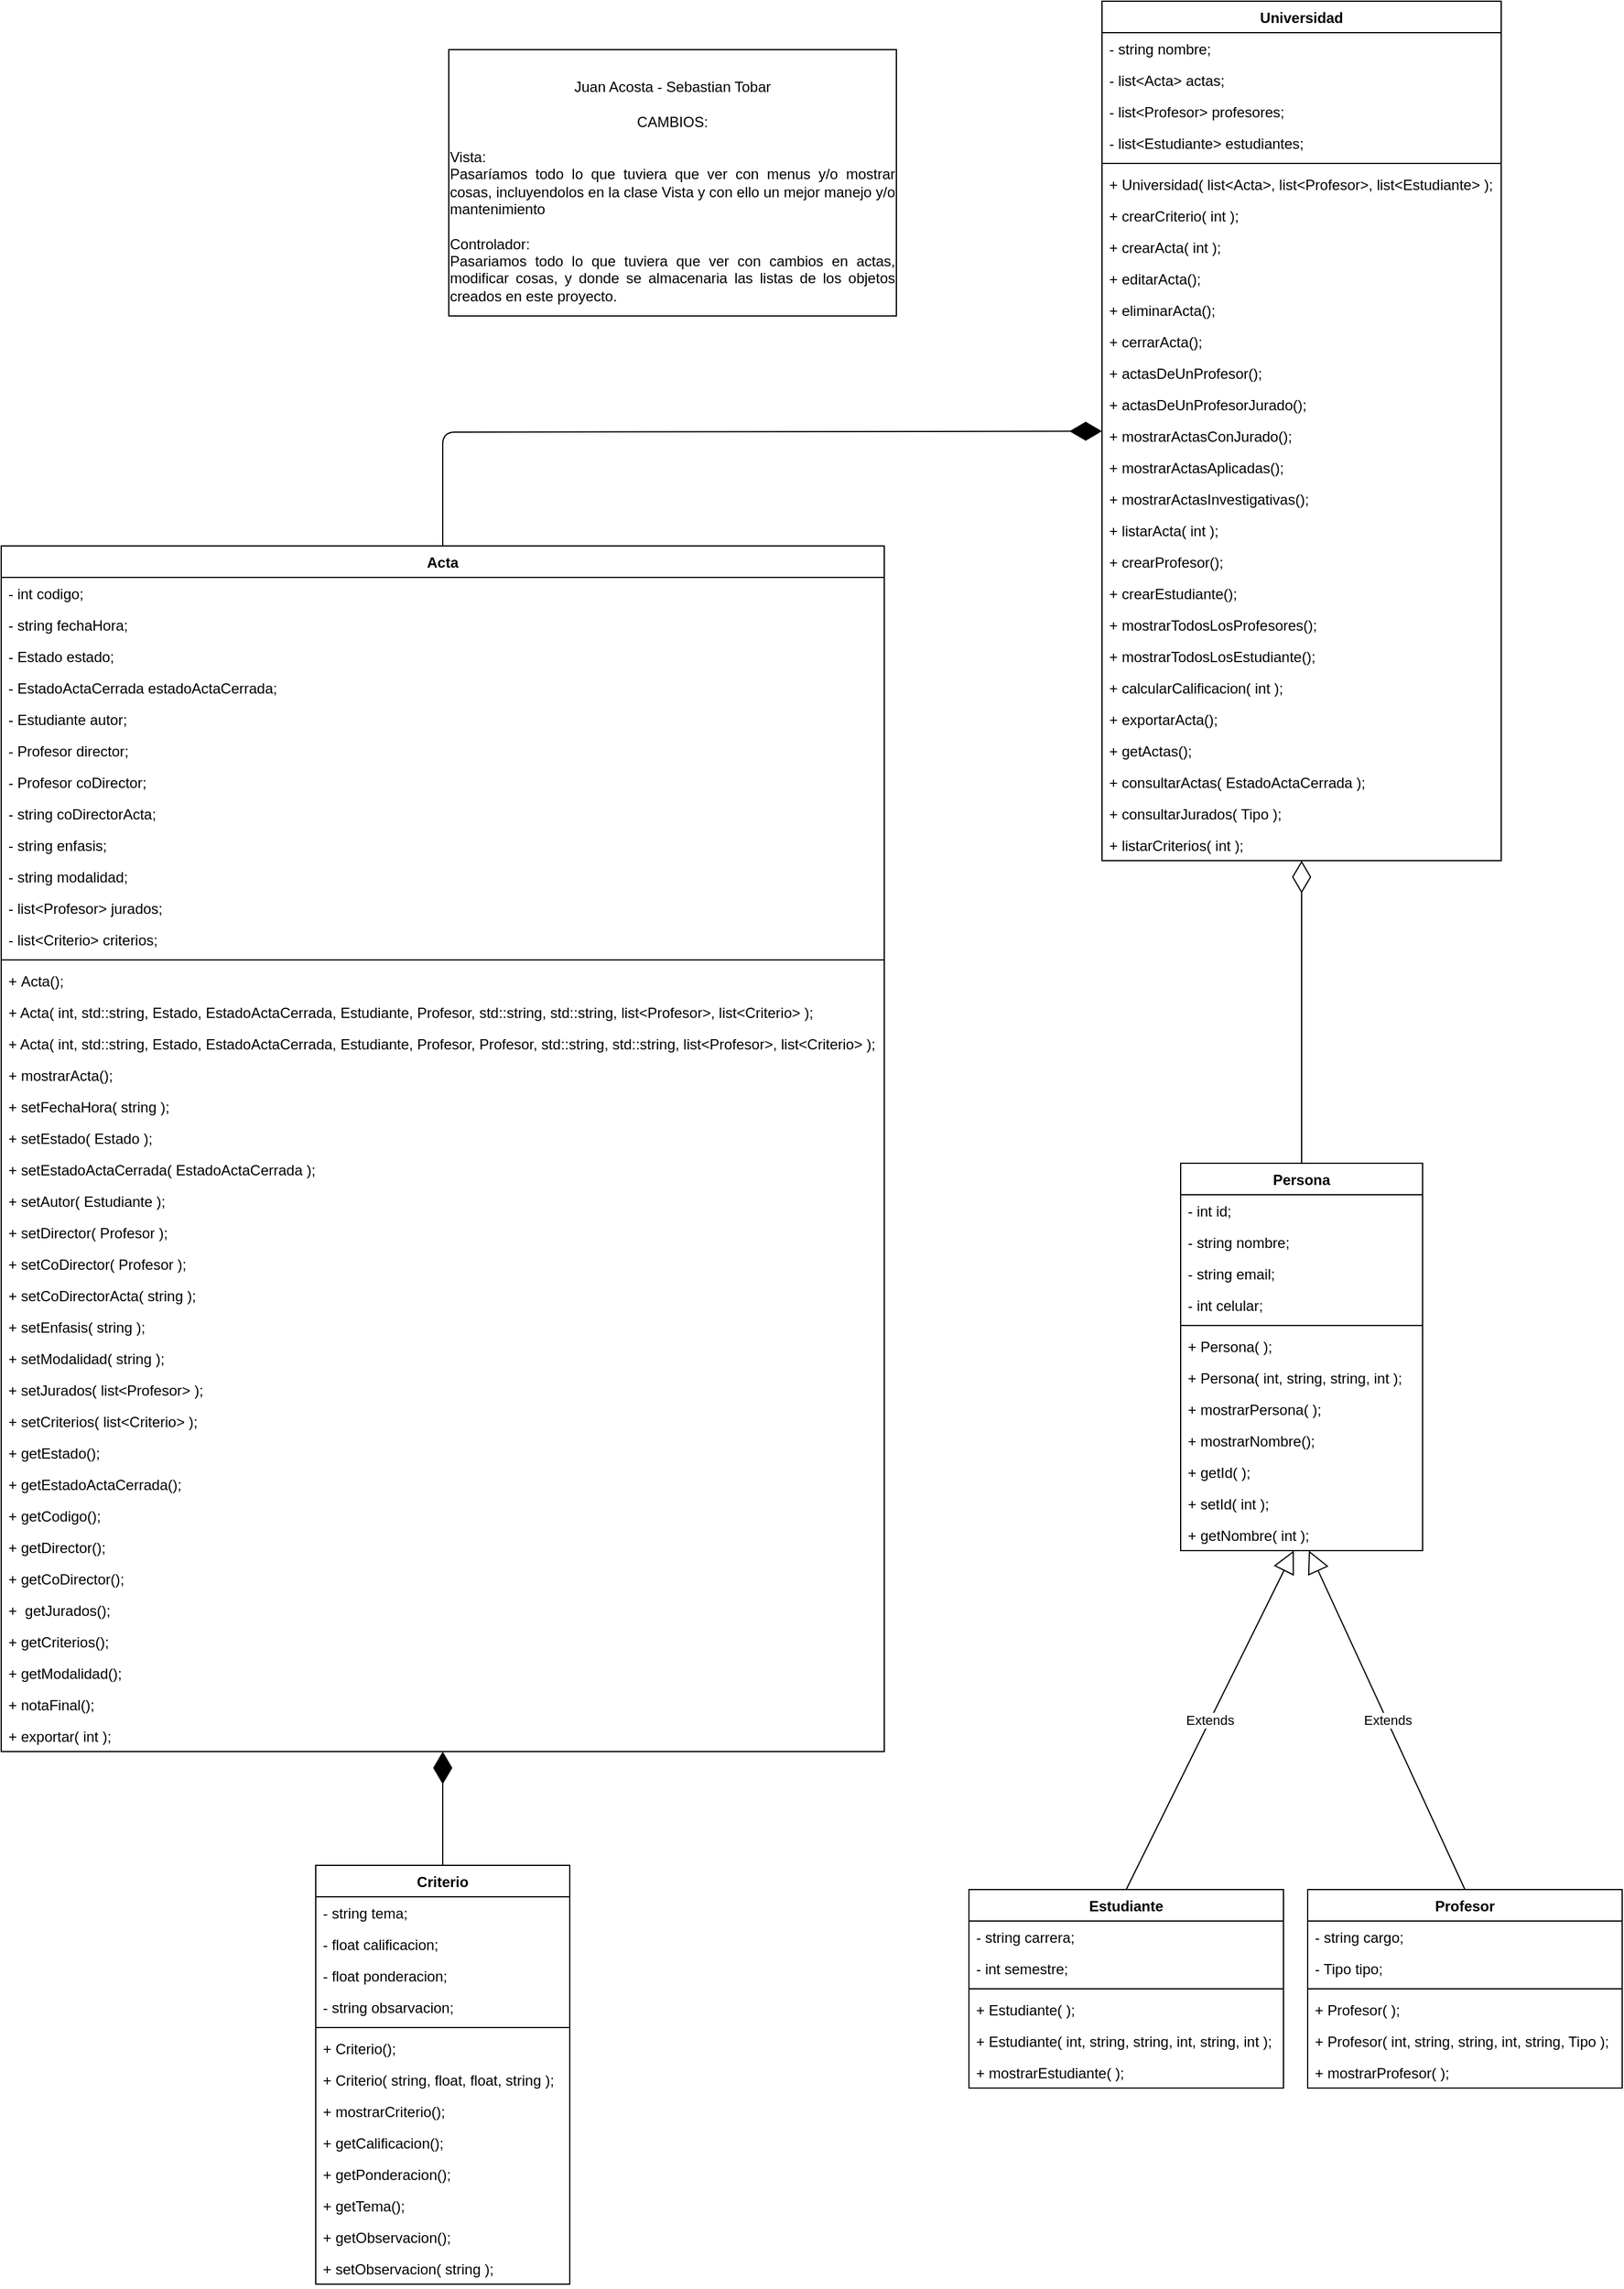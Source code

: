 <mxfile version="14.6.9" type="github">
  <diagram id="C5RBs43oDa-KdzZeNtuy" name="Page-1">
    <mxGraphModel dx="1422" dy="1994" grid="1" gridSize="10" guides="1" tooltips="1" connect="1" arrows="1" fold="1" page="1" pageScale="1" pageWidth="1600" pageHeight="1200" math="0" shadow="0">
      <root>
        <mxCell id="WIyWlLk6GJQsqaUBKTNV-0" />
        <mxCell id="WIyWlLk6GJQsqaUBKTNV-1" parent="WIyWlLk6GJQsqaUBKTNV-0" />
        <mxCell id="pgagmVlW3M_F7Qhiert7-0" value="Persona" style="swimlane;fontStyle=1;align=center;verticalAlign=top;childLayout=stackLayout;horizontal=1;startSize=26;horizontalStack=0;resizeParent=1;resizeParentMax=0;resizeLast=0;collapsible=1;marginBottom=0;" parent="WIyWlLk6GJQsqaUBKTNV-1" vertex="1">
          <mxGeometry x="985" y="360" width="200" height="320" as="geometry" />
        </mxCell>
        <mxCell id="m11hjmDHwtgnZtoOTYIn-8" value="- int id;" style="text;strokeColor=none;fillColor=none;align=left;verticalAlign=top;spacingLeft=4;spacingRight=4;overflow=hidden;rotatable=0;points=[[0,0.5],[1,0.5]];portConstraint=eastwest;" parent="pgagmVlW3M_F7Qhiert7-0" vertex="1">
          <mxGeometry y="26" width="200" height="26" as="geometry" />
        </mxCell>
        <mxCell id="pgagmVlW3M_F7Qhiert7-1" value="- string nombre;" style="text;strokeColor=none;fillColor=none;align=left;verticalAlign=top;spacingLeft=4;spacingRight=4;overflow=hidden;rotatable=0;points=[[0,0.5],[1,0.5]];portConstraint=eastwest;" parent="pgagmVlW3M_F7Qhiert7-0" vertex="1">
          <mxGeometry y="52" width="200" height="26" as="geometry" />
        </mxCell>
        <mxCell id="m11hjmDHwtgnZtoOTYIn-9" value="- string email;" style="text;strokeColor=none;fillColor=none;align=left;verticalAlign=top;spacingLeft=4;spacingRight=4;overflow=hidden;rotatable=0;points=[[0,0.5],[1,0.5]];portConstraint=eastwest;" parent="pgagmVlW3M_F7Qhiert7-0" vertex="1">
          <mxGeometry y="78" width="200" height="26" as="geometry" />
        </mxCell>
        <mxCell id="m11hjmDHwtgnZtoOTYIn-11" value="- int celular;" style="text;strokeColor=none;fillColor=none;align=left;verticalAlign=top;spacingLeft=4;spacingRight=4;overflow=hidden;rotatable=0;points=[[0,0.5],[1,0.5]];portConstraint=eastwest;" parent="pgagmVlW3M_F7Qhiert7-0" vertex="1">
          <mxGeometry y="104" width="200" height="26" as="geometry" />
        </mxCell>
        <mxCell id="pgagmVlW3M_F7Qhiert7-2" value="" style="line;strokeWidth=1;fillColor=none;align=left;verticalAlign=middle;spacingTop=-1;spacingLeft=3;spacingRight=3;rotatable=0;labelPosition=right;points=[];portConstraint=eastwest;" parent="pgagmVlW3M_F7Qhiert7-0" vertex="1">
          <mxGeometry y="130" width="200" height="8" as="geometry" />
        </mxCell>
        <mxCell id="m11hjmDHwtgnZtoOTYIn-15" value="+ Persona( );" style="text;strokeColor=none;fillColor=none;align=left;verticalAlign=top;spacingLeft=4;spacingRight=4;overflow=hidden;rotatable=0;points=[[0,0.5],[1,0.5]];portConstraint=eastwest;" parent="pgagmVlW3M_F7Qhiert7-0" vertex="1">
          <mxGeometry y="138" width="200" height="26" as="geometry" />
        </mxCell>
        <mxCell id="m11hjmDHwtgnZtoOTYIn-13" value="+ Persona( int, string, string, int );" style="text;strokeColor=none;fillColor=none;align=left;verticalAlign=top;spacingLeft=4;spacingRight=4;overflow=hidden;rotatable=0;points=[[0,0.5],[1,0.5]];portConstraint=eastwest;" parent="pgagmVlW3M_F7Qhiert7-0" vertex="1">
          <mxGeometry y="164" width="200" height="26" as="geometry" />
        </mxCell>
        <mxCell id="m11hjmDHwtgnZtoOTYIn-24" value="+ mostrarPersona( );" style="text;strokeColor=none;fillColor=none;align=left;verticalAlign=top;spacingLeft=4;spacingRight=4;overflow=hidden;rotatable=0;points=[[0,0.5],[1,0.5]];portConstraint=eastwest;" parent="pgagmVlW3M_F7Qhiert7-0" vertex="1">
          <mxGeometry y="190" width="200" height="26" as="geometry" />
        </mxCell>
        <mxCell id="K12E5T7IZDIUcBGTU3xS-50" value="+ mostrarNombre();" style="text;strokeColor=none;fillColor=none;align=left;verticalAlign=top;spacingLeft=4;spacingRight=4;overflow=hidden;rotatable=0;points=[[0,0.5],[1,0.5]];portConstraint=eastwest;" parent="pgagmVlW3M_F7Qhiert7-0" vertex="1">
          <mxGeometry y="216" width="200" height="26" as="geometry" />
        </mxCell>
        <mxCell id="m11hjmDHwtgnZtoOTYIn-25" value="+ getId( );" style="text;strokeColor=none;fillColor=none;align=left;verticalAlign=top;spacingLeft=4;spacingRight=4;overflow=hidden;rotatable=0;points=[[0,0.5],[1,0.5]];portConstraint=eastwest;" parent="pgagmVlW3M_F7Qhiert7-0" vertex="1">
          <mxGeometry y="242" width="200" height="26" as="geometry" />
        </mxCell>
        <mxCell id="K12E5T7IZDIUcBGTU3xS-51" value="+ setId( int );" style="text;strokeColor=none;fillColor=none;align=left;verticalAlign=top;spacingLeft=4;spacingRight=4;overflow=hidden;rotatable=0;points=[[0,0.5],[1,0.5]];portConstraint=eastwest;" parent="pgagmVlW3M_F7Qhiert7-0" vertex="1">
          <mxGeometry y="268" width="200" height="26" as="geometry" />
        </mxCell>
        <mxCell id="K12E5T7IZDIUcBGTU3xS-52" value="+ getNombre( int );" style="text;strokeColor=none;fillColor=none;align=left;verticalAlign=top;spacingLeft=4;spacingRight=4;overflow=hidden;rotatable=0;points=[[0,0.5],[1,0.5]];portConstraint=eastwest;" parent="pgagmVlW3M_F7Qhiert7-0" vertex="1">
          <mxGeometry y="294" width="200" height="26" as="geometry" />
        </mxCell>
        <mxCell id="pgagmVlW3M_F7Qhiert7-4" value="Estudiante" style="swimlane;fontStyle=1;align=center;verticalAlign=top;childLayout=stackLayout;horizontal=1;startSize=26;horizontalStack=0;resizeParent=1;resizeParentMax=0;resizeLast=0;collapsible=1;marginBottom=0;" parent="WIyWlLk6GJQsqaUBKTNV-1" vertex="1">
          <mxGeometry x="810" y="960" width="260" height="164" as="geometry" />
        </mxCell>
        <mxCell id="pgagmVlW3M_F7Qhiert7-5" value="- string carrera;" style="text;strokeColor=none;fillColor=none;align=left;verticalAlign=top;spacingLeft=4;spacingRight=4;overflow=hidden;rotatable=0;points=[[0,0.5],[1,0.5]];portConstraint=eastwest;" parent="pgagmVlW3M_F7Qhiert7-4" vertex="1">
          <mxGeometry y="26" width="260" height="26" as="geometry" />
        </mxCell>
        <mxCell id="m11hjmDHwtgnZtoOTYIn-28" value="- int semestre;" style="text;strokeColor=none;fillColor=none;align=left;verticalAlign=top;spacingLeft=4;spacingRight=4;overflow=hidden;rotatable=0;points=[[0,0.5],[1,0.5]];portConstraint=eastwest;" parent="pgagmVlW3M_F7Qhiert7-4" vertex="1">
          <mxGeometry y="52" width="260" height="26" as="geometry" />
        </mxCell>
        <mxCell id="pgagmVlW3M_F7Qhiert7-6" value="" style="line;strokeWidth=1;fillColor=none;align=left;verticalAlign=middle;spacingTop=-1;spacingLeft=3;spacingRight=3;rotatable=0;labelPosition=right;points=[];portConstraint=eastwest;" parent="pgagmVlW3M_F7Qhiert7-4" vertex="1">
          <mxGeometry y="78" width="260" height="8" as="geometry" />
        </mxCell>
        <mxCell id="m11hjmDHwtgnZtoOTYIn-30" value="+ Estudiante( );" style="text;strokeColor=none;fillColor=none;align=left;verticalAlign=top;spacingLeft=4;spacingRight=4;overflow=hidden;rotatable=0;points=[[0,0.5],[1,0.5]];portConstraint=eastwest;" parent="pgagmVlW3M_F7Qhiert7-4" vertex="1">
          <mxGeometry y="86" width="260" height="26" as="geometry" />
        </mxCell>
        <mxCell id="pgagmVlW3M_F7Qhiert7-7" value="+ Estudiante( int, string, string, int, string, int );" style="text;strokeColor=none;fillColor=none;align=left;verticalAlign=top;spacingLeft=4;spacingRight=4;overflow=hidden;rotatable=0;points=[[0,0.5],[1,0.5]];portConstraint=eastwest;" parent="pgagmVlW3M_F7Qhiert7-4" vertex="1">
          <mxGeometry y="112" width="260" height="26" as="geometry" />
        </mxCell>
        <mxCell id="m11hjmDHwtgnZtoOTYIn-31" value="+ mostrarEstudiante( );" style="text;strokeColor=none;fillColor=none;align=left;verticalAlign=top;spacingLeft=4;spacingRight=4;overflow=hidden;rotatable=0;points=[[0,0.5],[1,0.5]];portConstraint=eastwest;" parent="pgagmVlW3M_F7Qhiert7-4" vertex="1">
          <mxGeometry y="138" width="260" height="26" as="geometry" />
        </mxCell>
        <mxCell id="pgagmVlW3M_F7Qhiert7-8" value="Profesor" style="swimlane;fontStyle=1;align=center;verticalAlign=top;childLayout=stackLayout;horizontal=1;startSize=26;horizontalStack=0;resizeParent=1;resizeParentMax=0;resizeLast=0;collapsible=1;marginBottom=0;" parent="WIyWlLk6GJQsqaUBKTNV-1" vertex="1">
          <mxGeometry x="1090" y="960" width="260" height="164" as="geometry" />
        </mxCell>
        <mxCell id="pgagmVlW3M_F7Qhiert7-9" value="- string cargo;" style="text;strokeColor=none;fillColor=none;align=left;verticalAlign=top;spacingLeft=4;spacingRight=4;overflow=hidden;rotatable=0;points=[[0,0.5],[1,0.5]];portConstraint=eastwest;" parent="pgagmVlW3M_F7Qhiert7-8" vertex="1">
          <mxGeometry y="26" width="260" height="26" as="geometry" />
        </mxCell>
        <mxCell id="m11hjmDHwtgnZtoOTYIn-35" value="- Tipo tipo;" style="text;strokeColor=none;fillColor=none;align=left;verticalAlign=top;spacingLeft=4;spacingRight=4;overflow=hidden;rotatable=0;points=[[0,0.5],[1,0.5]];portConstraint=eastwest;" parent="pgagmVlW3M_F7Qhiert7-8" vertex="1">
          <mxGeometry y="52" width="260" height="26" as="geometry" />
        </mxCell>
        <mxCell id="pgagmVlW3M_F7Qhiert7-10" value="" style="line;strokeWidth=1;fillColor=none;align=left;verticalAlign=middle;spacingTop=-1;spacingLeft=3;spacingRight=3;rotatable=0;labelPosition=right;points=[];portConstraint=eastwest;" parent="pgagmVlW3M_F7Qhiert7-8" vertex="1">
          <mxGeometry y="78" width="260" height="8" as="geometry" />
        </mxCell>
        <mxCell id="pgagmVlW3M_F7Qhiert7-11" value="+ Profesor( );" style="text;strokeColor=none;fillColor=none;align=left;verticalAlign=top;spacingLeft=4;spacingRight=4;overflow=hidden;rotatable=0;points=[[0,0.5],[1,0.5]];portConstraint=eastwest;" parent="pgagmVlW3M_F7Qhiert7-8" vertex="1">
          <mxGeometry y="86" width="260" height="26" as="geometry" />
        </mxCell>
        <mxCell id="m11hjmDHwtgnZtoOTYIn-33" value="+ Profesor( int, string, string, int, string, Tipo );" style="text;strokeColor=none;fillColor=none;align=left;verticalAlign=top;spacingLeft=4;spacingRight=4;overflow=hidden;rotatable=0;points=[[0,0.5],[1,0.5]];portConstraint=eastwest;" parent="pgagmVlW3M_F7Qhiert7-8" vertex="1">
          <mxGeometry y="112" width="260" height="26" as="geometry" />
        </mxCell>
        <mxCell id="m11hjmDHwtgnZtoOTYIn-34" value="+ mostrarProfesor( );" style="text;strokeColor=none;fillColor=none;align=left;verticalAlign=top;spacingLeft=4;spacingRight=4;overflow=hidden;rotatable=0;points=[[0,0.5],[1,0.5]];portConstraint=eastwest;" parent="pgagmVlW3M_F7Qhiert7-8" vertex="1">
          <mxGeometry y="138" width="260" height="26" as="geometry" />
        </mxCell>
        <mxCell id="pgagmVlW3M_F7Qhiert7-12" value="Extends" style="endArrow=block;endSize=16;endFill=0;html=1;exitX=0.5;exitY=0;exitDx=0;exitDy=0;" parent="WIyWlLk6GJQsqaUBKTNV-1" source="pgagmVlW3M_F7Qhiert7-4" target="K12E5T7IZDIUcBGTU3xS-52" edge="1">
          <mxGeometry width="160" relative="1" as="geometry">
            <mxPoint x="690" y="800" as="sourcePoint" />
            <mxPoint x="670.96" y="766.002" as="targetPoint" />
            <Array as="points" />
          </mxGeometry>
        </mxCell>
        <mxCell id="pgagmVlW3M_F7Qhiert7-13" value="Extends" style="endArrow=block;endSize=16;endFill=0;html=1;exitX=0.5;exitY=0;exitDx=0;exitDy=0;" parent="WIyWlLk6GJQsqaUBKTNV-1" source="pgagmVlW3M_F7Qhiert7-8" target="K12E5T7IZDIUcBGTU3xS-52" edge="1">
          <mxGeometry width="160" relative="1" as="geometry">
            <mxPoint x="690" y="800" as="sourcePoint" />
            <mxPoint x="853" y="760" as="targetPoint" />
            <Array as="points" />
          </mxGeometry>
        </mxCell>
        <mxCell id="m11hjmDHwtgnZtoOTYIn-0" value="Acta" style="swimlane;fontStyle=1;align=center;verticalAlign=top;childLayout=stackLayout;horizontal=1;startSize=26;horizontalStack=0;resizeParent=1;resizeParentMax=0;resizeLast=0;collapsible=1;marginBottom=0;" parent="WIyWlLk6GJQsqaUBKTNV-1" vertex="1">
          <mxGeometry x="10" y="-150" width="730" height="996" as="geometry" />
        </mxCell>
        <mxCell id="m11hjmDHwtgnZtoOTYIn-1" value="- int codigo;" style="text;strokeColor=none;fillColor=none;align=left;verticalAlign=top;spacingLeft=4;spacingRight=4;overflow=hidden;rotatable=0;points=[[0,0.5],[1,0.5]];portConstraint=eastwest;" parent="m11hjmDHwtgnZtoOTYIn-0" vertex="1">
          <mxGeometry y="26" width="730" height="26" as="geometry" />
        </mxCell>
        <mxCell id="m11hjmDHwtgnZtoOTYIn-37" value="- string fechaHora;" style="text;strokeColor=none;fillColor=none;align=left;verticalAlign=top;spacingLeft=4;spacingRight=4;overflow=hidden;rotatable=0;points=[[0,0.5],[1,0.5]];portConstraint=eastwest;" parent="m11hjmDHwtgnZtoOTYIn-0" vertex="1">
          <mxGeometry y="52" width="730" height="26" as="geometry" />
        </mxCell>
        <mxCell id="m11hjmDHwtgnZtoOTYIn-38" value="- Estado estado;&#xa;" style="text;strokeColor=none;fillColor=none;align=left;verticalAlign=top;spacingLeft=4;spacingRight=4;overflow=hidden;rotatable=0;points=[[0,0.5],[1,0.5]];portConstraint=eastwest;" parent="m11hjmDHwtgnZtoOTYIn-0" vertex="1">
          <mxGeometry y="78" width="730" height="26" as="geometry" />
        </mxCell>
        <mxCell id="K12E5T7IZDIUcBGTU3xS-19" value="- EstadoActaCerrada estadoActaCerrada;" style="text;strokeColor=none;fillColor=none;align=left;verticalAlign=top;spacingLeft=4;spacingRight=4;overflow=hidden;rotatable=0;points=[[0,0.5],[1,0.5]];portConstraint=eastwest;" parent="m11hjmDHwtgnZtoOTYIn-0" vertex="1">
          <mxGeometry y="104" width="730" height="26" as="geometry" />
        </mxCell>
        <mxCell id="m11hjmDHwtgnZtoOTYIn-39" value="- Estudiante autor;" style="text;strokeColor=none;fillColor=none;align=left;verticalAlign=top;spacingLeft=4;spacingRight=4;overflow=hidden;rotatable=0;points=[[0,0.5],[1,0.5]];portConstraint=eastwest;" parent="m11hjmDHwtgnZtoOTYIn-0" vertex="1">
          <mxGeometry y="130" width="730" height="26" as="geometry" />
        </mxCell>
        <mxCell id="m11hjmDHwtgnZtoOTYIn-40" value="- Profesor director;" style="text;strokeColor=none;fillColor=none;align=left;verticalAlign=top;spacingLeft=4;spacingRight=4;overflow=hidden;rotatable=0;points=[[0,0.5],[1,0.5]];portConstraint=eastwest;" parent="m11hjmDHwtgnZtoOTYIn-0" vertex="1">
          <mxGeometry y="156" width="730" height="26" as="geometry" />
        </mxCell>
        <mxCell id="K12E5T7IZDIUcBGTU3xS-20" value="- Profesor coDirector;" style="text;strokeColor=none;fillColor=none;align=left;verticalAlign=top;spacingLeft=4;spacingRight=4;overflow=hidden;rotatable=0;points=[[0,0.5],[1,0.5]];portConstraint=eastwest;" parent="m11hjmDHwtgnZtoOTYIn-0" vertex="1">
          <mxGeometry y="182" width="730" height="26" as="geometry" />
        </mxCell>
        <mxCell id="m11hjmDHwtgnZtoOTYIn-41" value="- string coDirectorActa;" style="text;strokeColor=none;fillColor=none;align=left;verticalAlign=top;spacingLeft=4;spacingRight=4;overflow=hidden;rotatable=0;points=[[0,0.5],[1,0.5]];portConstraint=eastwest;" parent="m11hjmDHwtgnZtoOTYIn-0" vertex="1">
          <mxGeometry y="208" width="730" height="26" as="geometry" />
        </mxCell>
        <mxCell id="K12E5T7IZDIUcBGTU3xS-21" value="- string enfasis;" style="text;strokeColor=none;fillColor=none;align=left;verticalAlign=top;spacingLeft=4;spacingRight=4;overflow=hidden;rotatable=0;points=[[0,0.5],[1,0.5]];portConstraint=eastwest;" parent="m11hjmDHwtgnZtoOTYIn-0" vertex="1">
          <mxGeometry y="234" width="730" height="26" as="geometry" />
        </mxCell>
        <mxCell id="m11hjmDHwtgnZtoOTYIn-42" value="- string modalidad;" style="text;strokeColor=none;fillColor=none;align=left;verticalAlign=top;spacingLeft=4;spacingRight=4;overflow=hidden;rotatable=0;points=[[0,0.5],[1,0.5]];portConstraint=eastwest;" parent="m11hjmDHwtgnZtoOTYIn-0" vertex="1">
          <mxGeometry y="260" width="730" height="26" as="geometry" />
        </mxCell>
        <mxCell id="m11hjmDHwtgnZtoOTYIn-43" value="- list&lt;Profesor&gt; jurados;" style="text;strokeColor=none;fillColor=none;align=left;verticalAlign=top;spacingLeft=4;spacingRight=4;overflow=hidden;rotatable=0;points=[[0,0.5],[1,0.5]];portConstraint=eastwest;" parent="m11hjmDHwtgnZtoOTYIn-0" vertex="1">
          <mxGeometry y="286" width="730" height="26" as="geometry" />
        </mxCell>
        <mxCell id="m11hjmDHwtgnZtoOTYIn-44" value="- list&lt;Criterio&gt; criterios;" style="text;strokeColor=none;fillColor=none;align=left;verticalAlign=top;spacingLeft=4;spacingRight=4;overflow=hidden;rotatable=0;points=[[0,0.5],[1,0.5]];portConstraint=eastwest;" parent="m11hjmDHwtgnZtoOTYIn-0" vertex="1">
          <mxGeometry y="312" width="730" height="26" as="geometry" />
        </mxCell>
        <mxCell id="m11hjmDHwtgnZtoOTYIn-2" value="" style="line;strokeWidth=1;fillColor=none;align=left;verticalAlign=middle;spacingTop=-1;spacingLeft=3;spacingRight=3;rotatable=0;labelPosition=right;points=[];portConstraint=eastwest;" parent="m11hjmDHwtgnZtoOTYIn-0" vertex="1">
          <mxGeometry y="338" width="730" height="8" as="geometry" />
        </mxCell>
        <mxCell id="K12E5T7IZDIUcBGTU3xS-22" value="+ Acta();" style="text;strokeColor=none;fillColor=none;align=left;verticalAlign=top;spacingLeft=4;spacingRight=4;overflow=hidden;rotatable=0;points=[[0,0.5],[1,0.5]];portConstraint=eastwest;" parent="m11hjmDHwtgnZtoOTYIn-0" vertex="1">
          <mxGeometry y="346" width="730" height="26" as="geometry" />
        </mxCell>
        <mxCell id="m11hjmDHwtgnZtoOTYIn-3" value="+ Acta( int, std::string, Estado, EstadoActaCerrada, Estudiante, Profesor, std::string, std::string, list&lt;Profesor&gt;, list&lt;Criterio&gt; );" style="text;strokeColor=none;fillColor=none;align=left;verticalAlign=top;spacingLeft=4;spacingRight=4;overflow=hidden;rotatable=0;points=[[0,0.5],[1,0.5]];portConstraint=eastwest;" parent="m11hjmDHwtgnZtoOTYIn-0" vertex="1">
          <mxGeometry y="372" width="730" height="26" as="geometry" />
        </mxCell>
        <mxCell id="m11hjmDHwtgnZtoOTYIn-45" value="+ Acta( int, std::string, Estado, EstadoActaCerrada, Estudiante, Profesor, Profesor, std::string, std::string, list&lt;Profesor&gt;, list&lt;Criterio&gt; );" style="text;strokeColor=none;fillColor=none;align=left;verticalAlign=top;spacingLeft=4;spacingRight=4;overflow=hidden;rotatable=0;points=[[0,0.5],[1,0.5]];portConstraint=eastwest;" parent="m11hjmDHwtgnZtoOTYIn-0" vertex="1">
          <mxGeometry y="398" width="730" height="26" as="geometry" />
        </mxCell>
        <mxCell id="K12E5T7IZDIUcBGTU3xS-23" value="+ mostrarActa();" style="text;strokeColor=none;fillColor=none;align=left;verticalAlign=top;spacingLeft=4;spacingRight=4;overflow=hidden;rotatable=0;points=[[0,0.5],[1,0.5]];portConstraint=eastwest;" parent="m11hjmDHwtgnZtoOTYIn-0" vertex="1">
          <mxGeometry y="424" width="730" height="26" as="geometry" />
        </mxCell>
        <mxCell id="K12E5T7IZDIUcBGTU3xS-24" value="+ setFechaHora( string );" style="text;strokeColor=none;fillColor=none;align=left;verticalAlign=top;spacingLeft=4;spacingRight=4;overflow=hidden;rotatable=0;points=[[0,0.5],[1,0.5]];portConstraint=eastwest;" parent="m11hjmDHwtgnZtoOTYIn-0" vertex="1">
          <mxGeometry y="450" width="730" height="26" as="geometry" />
        </mxCell>
        <mxCell id="K12E5T7IZDIUcBGTU3xS-25" value="+ setEstado( Estado );" style="text;strokeColor=none;fillColor=none;align=left;verticalAlign=top;spacingLeft=4;spacingRight=4;overflow=hidden;rotatable=0;points=[[0,0.5],[1,0.5]];portConstraint=eastwest;" parent="m11hjmDHwtgnZtoOTYIn-0" vertex="1">
          <mxGeometry y="476" width="730" height="26" as="geometry" />
        </mxCell>
        <mxCell id="K12E5T7IZDIUcBGTU3xS-26" value="+ setEstadoActaCerrada( EstadoActaCerrada );" style="text;strokeColor=none;fillColor=none;align=left;verticalAlign=top;spacingLeft=4;spacingRight=4;overflow=hidden;rotatable=0;points=[[0,0.5],[1,0.5]];portConstraint=eastwest;" parent="m11hjmDHwtgnZtoOTYIn-0" vertex="1">
          <mxGeometry y="502" width="730" height="26" as="geometry" />
        </mxCell>
        <mxCell id="K12E5T7IZDIUcBGTU3xS-27" value="+ setAutor( Estudiante );" style="text;strokeColor=none;fillColor=none;align=left;verticalAlign=top;spacingLeft=4;spacingRight=4;overflow=hidden;rotatable=0;points=[[0,0.5],[1,0.5]];portConstraint=eastwest;" parent="m11hjmDHwtgnZtoOTYIn-0" vertex="1">
          <mxGeometry y="528" width="730" height="26" as="geometry" />
        </mxCell>
        <mxCell id="K12E5T7IZDIUcBGTU3xS-28" value="+ setDirector( Profesor );" style="text;strokeColor=none;fillColor=none;align=left;verticalAlign=top;spacingLeft=4;spacingRight=4;overflow=hidden;rotatable=0;points=[[0,0.5],[1,0.5]];portConstraint=eastwest;" parent="m11hjmDHwtgnZtoOTYIn-0" vertex="1">
          <mxGeometry y="554" width="730" height="26" as="geometry" />
        </mxCell>
        <mxCell id="K12E5T7IZDIUcBGTU3xS-29" value="+ setCoDirector( Profesor );" style="text;strokeColor=none;fillColor=none;align=left;verticalAlign=top;spacingLeft=4;spacingRight=4;overflow=hidden;rotatable=0;points=[[0,0.5],[1,0.5]];portConstraint=eastwest;" parent="m11hjmDHwtgnZtoOTYIn-0" vertex="1">
          <mxGeometry y="580" width="730" height="26" as="geometry" />
        </mxCell>
        <mxCell id="K12E5T7IZDIUcBGTU3xS-30" value="+ setCoDirectorActa( string );" style="text;strokeColor=none;fillColor=none;align=left;verticalAlign=top;spacingLeft=4;spacingRight=4;overflow=hidden;rotatable=0;points=[[0,0.5],[1,0.5]];portConstraint=eastwest;" parent="m11hjmDHwtgnZtoOTYIn-0" vertex="1">
          <mxGeometry y="606" width="730" height="26" as="geometry" />
        </mxCell>
        <mxCell id="K12E5T7IZDIUcBGTU3xS-31" value="+ setEnfasis( string );" style="text;strokeColor=none;fillColor=none;align=left;verticalAlign=top;spacingLeft=4;spacingRight=4;overflow=hidden;rotatable=0;points=[[0,0.5],[1,0.5]];portConstraint=eastwest;" parent="m11hjmDHwtgnZtoOTYIn-0" vertex="1">
          <mxGeometry y="632" width="730" height="26" as="geometry" />
        </mxCell>
        <mxCell id="K12E5T7IZDIUcBGTU3xS-32" value="+ setModalidad( string );" style="text;strokeColor=none;fillColor=none;align=left;verticalAlign=top;spacingLeft=4;spacingRight=4;overflow=hidden;rotatable=0;points=[[0,0.5],[1,0.5]];portConstraint=eastwest;" parent="m11hjmDHwtgnZtoOTYIn-0" vertex="1">
          <mxGeometry y="658" width="730" height="26" as="geometry" />
        </mxCell>
        <mxCell id="K12E5T7IZDIUcBGTU3xS-33" value="+ setJurados( list&lt;Profesor&gt; );" style="text;strokeColor=none;fillColor=none;align=left;verticalAlign=top;spacingLeft=4;spacingRight=4;overflow=hidden;rotatable=0;points=[[0,0.5],[1,0.5]];portConstraint=eastwest;" parent="m11hjmDHwtgnZtoOTYIn-0" vertex="1">
          <mxGeometry y="684" width="730" height="26" as="geometry" />
        </mxCell>
        <mxCell id="K12E5T7IZDIUcBGTU3xS-34" value="+ setCriterios( list&lt;Criterio&gt; );" style="text;strokeColor=none;fillColor=none;align=left;verticalAlign=top;spacingLeft=4;spacingRight=4;overflow=hidden;rotatable=0;points=[[0,0.5],[1,0.5]];portConstraint=eastwest;" parent="m11hjmDHwtgnZtoOTYIn-0" vertex="1">
          <mxGeometry y="710" width="730" height="26" as="geometry" />
        </mxCell>
        <mxCell id="K12E5T7IZDIUcBGTU3xS-35" value="+ getEstado();" style="text;strokeColor=none;fillColor=none;align=left;verticalAlign=top;spacingLeft=4;spacingRight=4;overflow=hidden;rotatable=0;points=[[0,0.5],[1,0.5]];portConstraint=eastwest;" parent="m11hjmDHwtgnZtoOTYIn-0" vertex="1">
          <mxGeometry y="736" width="730" height="26" as="geometry" />
        </mxCell>
        <mxCell id="K12E5T7IZDIUcBGTU3xS-36" value="+ getEstadoActaCerrada();" style="text;strokeColor=none;fillColor=none;align=left;verticalAlign=top;spacingLeft=4;spacingRight=4;overflow=hidden;rotatable=0;points=[[0,0.5],[1,0.5]];portConstraint=eastwest;" parent="m11hjmDHwtgnZtoOTYIn-0" vertex="1">
          <mxGeometry y="762" width="730" height="26" as="geometry" />
        </mxCell>
        <mxCell id="K12E5T7IZDIUcBGTU3xS-37" value="+ getCodigo();" style="text;strokeColor=none;fillColor=none;align=left;verticalAlign=top;spacingLeft=4;spacingRight=4;overflow=hidden;rotatable=0;points=[[0,0.5],[1,0.5]];portConstraint=eastwest;" parent="m11hjmDHwtgnZtoOTYIn-0" vertex="1">
          <mxGeometry y="788" width="730" height="26" as="geometry" />
        </mxCell>
        <mxCell id="K12E5T7IZDIUcBGTU3xS-38" value="+ getDirector();" style="text;strokeColor=none;fillColor=none;align=left;verticalAlign=top;spacingLeft=4;spacingRight=4;overflow=hidden;rotatable=0;points=[[0,0.5],[1,0.5]];portConstraint=eastwest;" parent="m11hjmDHwtgnZtoOTYIn-0" vertex="1">
          <mxGeometry y="814" width="730" height="26" as="geometry" />
        </mxCell>
        <mxCell id="K12E5T7IZDIUcBGTU3xS-39" value="+ getCoDirector();" style="text;strokeColor=none;fillColor=none;align=left;verticalAlign=top;spacingLeft=4;spacingRight=4;overflow=hidden;rotatable=0;points=[[0,0.5],[1,0.5]];portConstraint=eastwest;" parent="m11hjmDHwtgnZtoOTYIn-0" vertex="1">
          <mxGeometry y="840" width="730" height="26" as="geometry" />
        </mxCell>
        <mxCell id="K12E5T7IZDIUcBGTU3xS-40" value="+  getJurados();" style="text;strokeColor=none;fillColor=none;align=left;verticalAlign=top;spacingLeft=4;spacingRight=4;overflow=hidden;rotatable=0;points=[[0,0.5],[1,0.5]];portConstraint=eastwest;" parent="m11hjmDHwtgnZtoOTYIn-0" vertex="1">
          <mxGeometry y="866" width="730" height="26" as="geometry" />
        </mxCell>
        <mxCell id="K12E5T7IZDIUcBGTU3xS-41" value="+ getCriterios();" style="text;strokeColor=none;fillColor=none;align=left;verticalAlign=top;spacingLeft=4;spacingRight=4;overflow=hidden;rotatable=0;points=[[0,0.5],[1,0.5]];portConstraint=eastwest;" parent="m11hjmDHwtgnZtoOTYIn-0" vertex="1">
          <mxGeometry y="892" width="730" height="26" as="geometry" />
        </mxCell>
        <mxCell id="K12E5T7IZDIUcBGTU3xS-42" value="+ getModalidad();" style="text;strokeColor=none;fillColor=none;align=left;verticalAlign=top;spacingLeft=4;spacingRight=4;overflow=hidden;rotatable=0;points=[[0,0.5],[1,0.5]];portConstraint=eastwest;" parent="m11hjmDHwtgnZtoOTYIn-0" vertex="1">
          <mxGeometry y="918" width="730" height="26" as="geometry" />
        </mxCell>
        <mxCell id="K12E5T7IZDIUcBGTU3xS-43" value="+ notaFinal();" style="text;strokeColor=none;fillColor=none;align=left;verticalAlign=top;spacingLeft=4;spacingRight=4;overflow=hidden;rotatable=0;points=[[0,0.5],[1,0.5]];portConstraint=eastwest;" parent="m11hjmDHwtgnZtoOTYIn-0" vertex="1">
          <mxGeometry y="944" width="730" height="26" as="geometry" />
        </mxCell>
        <mxCell id="m11hjmDHwtgnZtoOTYIn-46" value="+ exportar( int );" style="text;strokeColor=none;fillColor=none;align=left;verticalAlign=top;spacingLeft=4;spacingRight=4;overflow=hidden;rotatable=0;points=[[0,0.5],[1,0.5]];portConstraint=eastwest;" parent="m11hjmDHwtgnZtoOTYIn-0" vertex="1">
          <mxGeometry y="970" width="730" height="26" as="geometry" />
        </mxCell>
        <mxCell id="m11hjmDHwtgnZtoOTYIn-4" value="Criterio" style="swimlane;fontStyle=1;align=center;verticalAlign=top;childLayout=stackLayout;horizontal=1;startSize=26;horizontalStack=0;resizeParent=1;resizeParentMax=0;resizeLast=0;collapsible=1;marginBottom=0;" parent="WIyWlLk6GJQsqaUBKTNV-1" vertex="1">
          <mxGeometry x="270" y="940" width="210" height="346" as="geometry" />
        </mxCell>
        <mxCell id="m11hjmDHwtgnZtoOTYIn-5" value="- string tema;" style="text;strokeColor=none;fillColor=none;align=left;verticalAlign=top;spacingLeft=4;spacingRight=4;overflow=hidden;rotatable=0;points=[[0,0.5],[1,0.5]];portConstraint=eastwest;" parent="m11hjmDHwtgnZtoOTYIn-4" vertex="1">
          <mxGeometry y="26" width="210" height="26" as="geometry" />
        </mxCell>
        <mxCell id="m11hjmDHwtgnZtoOTYIn-47" value="- float calificacion;" style="text;strokeColor=none;fillColor=none;align=left;verticalAlign=top;spacingLeft=4;spacingRight=4;overflow=hidden;rotatable=0;points=[[0,0.5],[1,0.5]];portConstraint=eastwest;" parent="m11hjmDHwtgnZtoOTYIn-4" vertex="1">
          <mxGeometry y="52" width="210" height="26" as="geometry" />
        </mxCell>
        <mxCell id="m11hjmDHwtgnZtoOTYIn-48" value="- float ponderacion;" style="text;strokeColor=none;fillColor=none;align=left;verticalAlign=top;spacingLeft=4;spacingRight=4;overflow=hidden;rotatable=0;points=[[0,0.5],[1,0.5]];portConstraint=eastwest;" parent="m11hjmDHwtgnZtoOTYIn-4" vertex="1">
          <mxGeometry y="78" width="210" height="26" as="geometry" />
        </mxCell>
        <mxCell id="m11hjmDHwtgnZtoOTYIn-49" value="- string obsarvacion;" style="text;strokeColor=none;fillColor=none;align=left;verticalAlign=top;spacingLeft=4;spacingRight=4;overflow=hidden;rotatable=0;points=[[0,0.5],[1,0.5]];portConstraint=eastwest;" parent="m11hjmDHwtgnZtoOTYIn-4" vertex="1">
          <mxGeometry y="104" width="210" height="26" as="geometry" />
        </mxCell>
        <mxCell id="m11hjmDHwtgnZtoOTYIn-6" value="" style="line;strokeWidth=1;fillColor=none;align=left;verticalAlign=middle;spacingTop=-1;spacingLeft=3;spacingRight=3;rotatable=0;labelPosition=right;points=[];portConstraint=eastwest;" parent="m11hjmDHwtgnZtoOTYIn-4" vertex="1">
          <mxGeometry y="130" width="210" height="8" as="geometry" />
        </mxCell>
        <mxCell id="m11hjmDHwtgnZtoOTYIn-7" value="+ Criterio();" style="text;strokeColor=none;fillColor=none;align=left;verticalAlign=top;spacingLeft=4;spacingRight=4;overflow=hidden;rotatable=0;points=[[0,0.5],[1,0.5]];portConstraint=eastwest;" parent="m11hjmDHwtgnZtoOTYIn-4" vertex="1">
          <mxGeometry y="138" width="210" height="26" as="geometry" />
        </mxCell>
        <mxCell id="m11hjmDHwtgnZtoOTYIn-50" value="+ Criterio( string, float, float, string );" style="text;strokeColor=none;fillColor=none;align=left;verticalAlign=top;spacingLeft=4;spacingRight=4;overflow=hidden;rotatable=0;points=[[0,0.5],[1,0.5]];portConstraint=eastwest;" parent="m11hjmDHwtgnZtoOTYIn-4" vertex="1">
          <mxGeometry y="164" width="210" height="26" as="geometry" />
        </mxCell>
        <mxCell id="K12E5T7IZDIUcBGTU3xS-44" value="+ mostrarCriterio();" style="text;strokeColor=none;fillColor=none;align=left;verticalAlign=top;spacingLeft=4;spacingRight=4;overflow=hidden;rotatable=0;points=[[0,0.5],[1,0.5]];portConstraint=eastwest;" parent="m11hjmDHwtgnZtoOTYIn-4" vertex="1">
          <mxGeometry y="190" width="210" height="26" as="geometry" />
        </mxCell>
        <mxCell id="K12E5T7IZDIUcBGTU3xS-45" value="+ getCalificacion();" style="text;strokeColor=none;fillColor=none;align=left;verticalAlign=top;spacingLeft=4;spacingRight=4;overflow=hidden;rotatable=0;points=[[0,0.5],[1,0.5]];portConstraint=eastwest;" parent="m11hjmDHwtgnZtoOTYIn-4" vertex="1">
          <mxGeometry y="216" width="210" height="26" as="geometry" />
        </mxCell>
        <mxCell id="K12E5T7IZDIUcBGTU3xS-46" value="+ getPonderacion();" style="text;strokeColor=none;fillColor=none;align=left;verticalAlign=top;spacingLeft=4;spacingRight=4;overflow=hidden;rotatable=0;points=[[0,0.5],[1,0.5]];portConstraint=eastwest;" parent="m11hjmDHwtgnZtoOTYIn-4" vertex="1">
          <mxGeometry y="242" width="210" height="26" as="geometry" />
        </mxCell>
        <mxCell id="K12E5T7IZDIUcBGTU3xS-47" value="+ getTema();" style="text;strokeColor=none;fillColor=none;align=left;verticalAlign=top;spacingLeft=4;spacingRight=4;overflow=hidden;rotatable=0;points=[[0,0.5],[1,0.5]];portConstraint=eastwest;" parent="m11hjmDHwtgnZtoOTYIn-4" vertex="1">
          <mxGeometry y="268" width="210" height="26" as="geometry" />
        </mxCell>
        <mxCell id="K12E5T7IZDIUcBGTU3xS-48" value="+ getObservacion();" style="text;strokeColor=none;fillColor=none;align=left;verticalAlign=top;spacingLeft=4;spacingRight=4;overflow=hidden;rotatable=0;points=[[0,0.5],[1,0.5]];portConstraint=eastwest;" parent="m11hjmDHwtgnZtoOTYIn-4" vertex="1">
          <mxGeometry y="294" width="210" height="26" as="geometry" />
        </mxCell>
        <mxCell id="m11hjmDHwtgnZtoOTYIn-51" value="+ setObservacion( string );" style="text;strokeColor=none;fillColor=none;align=left;verticalAlign=top;spacingLeft=4;spacingRight=4;overflow=hidden;rotatable=0;points=[[0,0.5],[1,0.5]];portConstraint=eastwest;" parent="m11hjmDHwtgnZtoOTYIn-4" vertex="1">
          <mxGeometry y="320" width="210" height="26" as="geometry" />
        </mxCell>
        <mxCell id="m11hjmDHwtgnZtoOTYIn-52" value="Universidad" style="swimlane;fontStyle=1;align=center;verticalAlign=top;childLayout=stackLayout;horizontal=1;startSize=26;horizontalStack=0;resizeParent=1;resizeParentMax=0;resizeLast=0;collapsible=1;marginBottom=0;" parent="WIyWlLk6GJQsqaUBKTNV-1" vertex="1">
          <mxGeometry x="920" y="-600" width="330" height="710" as="geometry" />
        </mxCell>
        <mxCell id="m11hjmDHwtgnZtoOTYIn-53" value="- string nombre;" style="text;strokeColor=none;fillColor=none;align=left;verticalAlign=top;spacingLeft=4;spacingRight=4;overflow=hidden;rotatable=0;points=[[0,0.5],[1,0.5]];portConstraint=eastwest;" parent="m11hjmDHwtgnZtoOTYIn-52" vertex="1">
          <mxGeometry y="26" width="330" height="26" as="geometry" />
        </mxCell>
        <mxCell id="m11hjmDHwtgnZtoOTYIn-54" value="- list&lt;Acta&gt; actas;" style="text;strokeColor=none;fillColor=none;align=left;verticalAlign=top;spacingLeft=4;spacingRight=4;overflow=hidden;rotatable=0;points=[[0,0.5],[1,0.5]];portConstraint=eastwest;" parent="m11hjmDHwtgnZtoOTYIn-52" vertex="1">
          <mxGeometry y="52" width="330" height="26" as="geometry" />
        </mxCell>
        <mxCell id="m11hjmDHwtgnZtoOTYIn-55" value="- list&lt;Profesor&gt; profesores;" style="text;strokeColor=none;fillColor=none;align=left;verticalAlign=top;spacingLeft=4;spacingRight=4;overflow=hidden;rotatable=0;points=[[0,0.5],[1,0.5]];portConstraint=eastwest;" parent="m11hjmDHwtgnZtoOTYIn-52" vertex="1">
          <mxGeometry y="78" width="330" height="26" as="geometry" />
        </mxCell>
        <mxCell id="m11hjmDHwtgnZtoOTYIn-56" value="- list&lt;Estudiante&gt; estudiantes;" style="text;strokeColor=none;fillColor=none;align=left;verticalAlign=top;spacingLeft=4;spacingRight=4;overflow=hidden;rotatable=0;points=[[0,0.5],[1,0.5]];portConstraint=eastwest;" parent="m11hjmDHwtgnZtoOTYIn-52" vertex="1">
          <mxGeometry y="104" width="330" height="26" as="geometry" />
        </mxCell>
        <mxCell id="m11hjmDHwtgnZtoOTYIn-57" value="" style="line;strokeWidth=1;fillColor=none;align=left;verticalAlign=middle;spacingTop=-1;spacingLeft=3;spacingRight=3;rotatable=0;labelPosition=right;points=[];portConstraint=eastwest;" parent="m11hjmDHwtgnZtoOTYIn-52" vertex="1">
          <mxGeometry y="130" width="330" height="8" as="geometry" />
        </mxCell>
        <mxCell id="m11hjmDHwtgnZtoOTYIn-58" value="+ Universidad( list&lt;Acta&gt;, list&lt;Profesor&gt;, list&lt;Estudiante&gt; );" style="text;strokeColor=none;fillColor=none;align=left;verticalAlign=top;spacingLeft=4;spacingRight=4;overflow=hidden;rotatable=0;points=[[0,0.5],[1,0.5]];portConstraint=eastwest;" parent="m11hjmDHwtgnZtoOTYIn-52" vertex="1">
          <mxGeometry y="138" width="330" height="26" as="geometry" />
        </mxCell>
        <mxCell id="m11hjmDHwtgnZtoOTYIn-59" value="+ crearCriterio( int );" style="text;strokeColor=none;fillColor=none;align=left;verticalAlign=top;spacingLeft=4;spacingRight=4;overflow=hidden;rotatable=0;points=[[0,0.5],[1,0.5]];portConstraint=eastwest;" parent="m11hjmDHwtgnZtoOTYIn-52" vertex="1">
          <mxGeometry y="164" width="330" height="26" as="geometry" />
        </mxCell>
        <mxCell id="m11hjmDHwtgnZtoOTYIn-60" value="+ crearActa( int );" style="text;strokeColor=none;fillColor=none;align=left;verticalAlign=top;spacingLeft=4;spacingRight=4;overflow=hidden;rotatable=0;points=[[0,0.5],[1,0.5]];portConstraint=eastwest;" parent="m11hjmDHwtgnZtoOTYIn-52" vertex="1">
          <mxGeometry y="190" width="330" height="26" as="geometry" />
        </mxCell>
        <mxCell id="K12E5T7IZDIUcBGTU3xS-1" value="+ editarActa();" style="text;strokeColor=none;fillColor=none;align=left;verticalAlign=top;spacingLeft=4;spacingRight=4;overflow=hidden;rotatable=0;points=[[0,0.5],[1,0.5]];portConstraint=eastwest;" parent="m11hjmDHwtgnZtoOTYIn-52" vertex="1">
          <mxGeometry y="216" width="330" height="26" as="geometry" />
        </mxCell>
        <mxCell id="K12E5T7IZDIUcBGTU3xS-2" value="+ eliminarActa();" style="text;strokeColor=none;fillColor=none;align=left;verticalAlign=top;spacingLeft=4;spacingRight=4;overflow=hidden;rotatable=0;points=[[0,0.5],[1,0.5]];portConstraint=eastwest;" parent="m11hjmDHwtgnZtoOTYIn-52" vertex="1">
          <mxGeometry y="242" width="330" height="26" as="geometry" />
        </mxCell>
        <mxCell id="K12E5T7IZDIUcBGTU3xS-3" value="+ cerrarActa();" style="text;strokeColor=none;fillColor=none;align=left;verticalAlign=top;spacingLeft=4;spacingRight=4;overflow=hidden;rotatable=0;points=[[0,0.5],[1,0.5]];portConstraint=eastwest;" parent="m11hjmDHwtgnZtoOTYIn-52" vertex="1">
          <mxGeometry y="268" width="330" height="26" as="geometry" />
        </mxCell>
        <mxCell id="K12E5T7IZDIUcBGTU3xS-4" value="+ actasDeUnProfesor();" style="text;strokeColor=none;fillColor=none;align=left;verticalAlign=top;spacingLeft=4;spacingRight=4;overflow=hidden;rotatable=0;points=[[0,0.5],[1,0.5]];portConstraint=eastwest;" parent="m11hjmDHwtgnZtoOTYIn-52" vertex="1">
          <mxGeometry y="294" width="330" height="26" as="geometry" />
        </mxCell>
        <mxCell id="K12E5T7IZDIUcBGTU3xS-5" value="+ actasDeUnProfesorJurado();" style="text;strokeColor=none;fillColor=none;align=left;verticalAlign=top;spacingLeft=4;spacingRight=4;overflow=hidden;rotatable=0;points=[[0,0.5],[1,0.5]];portConstraint=eastwest;" parent="m11hjmDHwtgnZtoOTYIn-52" vertex="1">
          <mxGeometry y="320" width="330" height="26" as="geometry" />
        </mxCell>
        <mxCell id="K12E5T7IZDIUcBGTU3xS-6" value="+ mostrarActasConJurado();" style="text;strokeColor=none;fillColor=none;align=left;verticalAlign=top;spacingLeft=4;spacingRight=4;overflow=hidden;rotatable=0;points=[[0,0.5],[1,0.5]];portConstraint=eastwest;" parent="m11hjmDHwtgnZtoOTYIn-52" vertex="1">
          <mxGeometry y="346" width="330" height="26" as="geometry" />
        </mxCell>
        <mxCell id="K12E5T7IZDIUcBGTU3xS-7" value="+ mostrarActasAplicadas();" style="text;strokeColor=none;fillColor=none;align=left;verticalAlign=top;spacingLeft=4;spacingRight=4;overflow=hidden;rotatable=0;points=[[0,0.5],[1,0.5]];portConstraint=eastwest;" parent="m11hjmDHwtgnZtoOTYIn-52" vertex="1">
          <mxGeometry y="372" width="330" height="26" as="geometry" />
        </mxCell>
        <mxCell id="K12E5T7IZDIUcBGTU3xS-8" value="+ mostrarActasInvestigativas();" style="text;strokeColor=none;fillColor=none;align=left;verticalAlign=top;spacingLeft=4;spacingRight=4;overflow=hidden;rotatable=0;points=[[0,0.5],[1,0.5]];portConstraint=eastwest;" parent="m11hjmDHwtgnZtoOTYIn-52" vertex="1">
          <mxGeometry y="398" width="330" height="26" as="geometry" />
        </mxCell>
        <mxCell id="K12E5T7IZDIUcBGTU3xS-0" value="+ listarActa( int );" style="text;strokeColor=none;fillColor=none;align=left;verticalAlign=top;spacingLeft=4;spacingRight=4;overflow=hidden;rotatable=0;points=[[0,0.5],[1,0.5]];portConstraint=eastwest;" parent="m11hjmDHwtgnZtoOTYIn-52" vertex="1">
          <mxGeometry y="424" width="330" height="26" as="geometry" />
        </mxCell>
        <mxCell id="m11hjmDHwtgnZtoOTYIn-62" value="+ crearProfesor();" style="text;strokeColor=none;fillColor=none;align=left;verticalAlign=top;spacingLeft=4;spacingRight=4;overflow=hidden;rotatable=0;points=[[0,0.5],[1,0.5]];portConstraint=eastwest;" parent="m11hjmDHwtgnZtoOTYIn-52" vertex="1">
          <mxGeometry y="450" width="330" height="26" as="geometry" />
        </mxCell>
        <mxCell id="m11hjmDHwtgnZtoOTYIn-63" value="+ crearEstudiante();" style="text;strokeColor=none;fillColor=none;align=left;verticalAlign=top;spacingLeft=4;spacingRight=4;overflow=hidden;rotatable=0;points=[[0,0.5],[1,0.5]];portConstraint=eastwest;" parent="m11hjmDHwtgnZtoOTYIn-52" vertex="1">
          <mxGeometry y="476" width="330" height="26" as="geometry" />
        </mxCell>
        <mxCell id="m11hjmDHwtgnZtoOTYIn-65" value="+ mostrarTodosLosProfesores();" style="text;strokeColor=none;fillColor=none;align=left;verticalAlign=top;spacingLeft=4;spacingRight=4;overflow=hidden;rotatable=0;points=[[0,0.5],[1,0.5]];portConstraint=eastwest;" parent="m11hjmDHwtgnZtoOTYIn-52" vertex="1">
          <mxGeometry y="502" width="330" height="26" as="geometry" />
        </mxCell>
        <mxCell id="m11hjmDHwtgnZtoOTYIn-66" value="+ mostrarTodosLosEstudiante();" style="text;strokeColor=none;fillColor=none;align=left;verticalAlign=top;spacingLeft=4;spacingRight=4;overflow=hidden;rotatable=0;points=[[0,0.5],[1,0.5]];portConstraint=eastwest;" parent="m11hjmDHwtgnZtoOTYIn-52" vertex="1">
          <mxGeometry y="528" width="330" height="26" as="geometry" />
        </mxCell>
        <mxCell id="K12E5T7IZDIUcBGTU3xS-9" value="+ calcularCalificacion( int );" style="text;strokeColor=none;fillColor=none;align=left;verticalAlign=top;spacingLeft=4;spacingRight=4;overflow=hidden;rotatable=0;points=[[0,0.5],[1,0.5]];portConstraint=eastwest;" parent="m11hjmDHwtgnZtoOTYIn-52" vertex="1">
          <mxGeometry y="554" width="330" height="26" as="geometry" />
        </mxCell>
        <mxCell id="K12E5T7IZDIUcBGTU3xS-10" value="+ exportarActa();" style="text;strokeColor=none;fillColor=none;align=left;verticalAlign=top;spacingLeft=4;spacingRight=4;overflow=hidden;rotatable=0;points=[[0,0.5],[1,0.5]];portConstraint=eastwest;" parent="m11hjmDHwtgnZtoOTYIn-52" vertex="1">
          <mxGeometry y="580" width="330" height="26" as="geometry" />
        </mxCell>
        <mxCell id="K12E5T7IZDIUcBGTU3xS-11" value="+ getActas();" style="text;strokeColor=none;fillColor=none;align=left;verticalAlign=top;spacingLeft=4;spacingRight=4;overflow=hidden;rotatable=0;points=[[0,0.5],[1,0.5]];portConstraint=eastwest;" parent="m11hjmDHwtgnZtoOTYIn-52" vertex="1">
          <mxGeometry y="606" width="330" height="26" as="geometry" />
        </mxCell>
        <mxCell id="K12E5T7IZDIUcBGTU3xS-12" value="+ consultarActas( EstadoActaCerrada );" style="text;strokeColor=none;fillColor=none;align=left;verticalAlign=top;spacingLeft=4;spacingRight=4;overflow=hidden;rotatable=0;points=[[0,0.5],[1,0.5]];portConstraint=eastwest;" parent="m11hjmDHwtgnZtoOTYIn-52" vertex="1">
          <mxGeometry y="632" width="330" height="26" as="geometry" />
        </mxCell>
        <mxCell id="K12E5T7IZDIUcBGTU3xS-13" value="+ consultarJurados( Tipo );" style="text;strokeColor=none;fillColor=none;align=left;verticalAlign=top;spacingLeft=4;spacingRight=4;overflow=hidden;rotatable=0;points=[[0,0.5],[1,0.5]];portConstraint=eastwest;" parent="m11hjmDHwtgnZtoOTYIn-52" vertex="1">
          <mxGeometry y="658" width="330" height="26" as="geometry" />
        </mxCell>
        <mxCell id="K12E5T7IZDIUcBGTU3xS-14" value="+ listarCriterios( int );" style="text;strokeColor=none;fillColor=none;align=left;verticalAlign=top;spacingLeft=4;spacingRight=4;overflow=hidden;rotatable=0;points=[[0,0.5],[1,0.5]];portConstraint=eastwest;" parent="m11hjmDHwtgnZtoOTYIn-52" vertex="1">
          <mxGeometry y="684" width="330" height="26" as="geometry" />
        </mxCell>
        <mxCell id="CZyltw9oOMV2TgwN6wzn-1" value="" style="endArrow=diamondThin;endFill=1;endSize=24;html=1;exitX=0.5;exitY=0;exitDx=0;exitDy=0;" parent="WIyWlLk6GJQsqaUBKTNV-1" source="m11hjmDHwtgnZtoOTYIn-4" target="m11hjmDHwtgnZtoOTYIn-46" edge="1">
          <mxGeometry width="160" relative="1" as="geometry">
            <mxPoint x="640" y="410" as="sourcePoint" />
            <mxPoint x="800" y="410" as="targetPoint" />
          </mxGeometry>
        </mxCell>
        <mxCell id="K12E5T7IZDIUcBGTU3xS-15" value="" style="endArrow=diamondThin;endFill=0;endSize=24;html=1;exitX=0.5;exitY=0;exitDx=0;exitDy=0;" parent="WIyWlLk6GJQsqaUBKTNV-1" source="pgagmVlW3M_F7Qhiert7-0" target="K12E5T7IZDIUcBGTU3xS-14" edge="1">
          <mxGeometry width="160" relative="1" as="geometry">
            <mxPoint x="250" y="310" as="sourcePoint" />
            <mxPoint x="410" y="310" as="targetPoint" />
          </mxGeometry>
        </mxCell>
        <mxCell id="K12E5T7IZDIUcBGTU3xS-49" value="" style="endArrow=diamondThin;endFill=1;endSize=24;html=1;exitX=0.5;exitY=0;exitDx=0;exitDy=0;" parent="WIyWlLk6GJQsqaUBKTNV-1" source="m11hjmDHwtgnZtoOTYIn-0" target="m11hjmDHwtgnZtoOTYIn-52" edge="1">
          <mxGeometry width="160" relative="1" as="geometry">
            <mxPoint x="550" y="-320" as="sourcePoint" />
            <mxPoint x="710" y="-320" as="targetPoint" />
            <Array as="points">
              <mxPoint x="375" y="-244" />
            </Array>
          </mxGeometry>
        </mxCell>
        <mxCell id="JHsFQFPrYj9S2DAFN3HU-0" value="&lt;div&gt;&lt;br&gt;&lt;/div&gt;&lt;div&gt;&lt;span&gt;Juan Acosta - Sebastian Tobar&lt;/span&gt;&lt;/div&gt;&lt;div style=&quot;text-align: justify&quot;&gt;&lt;br&gt;&lt;/div&gt;&lt;div&gt;&lt;span&gt;CAMBIOS:&lt;/span&gt;&lt;/div&gt;&lt;div&gt;&lt;br&gt;&lt;/div&gt;&lt;div style=&quot;text-align: justify&quot;&gt;&lt;span&gt;Vista:&lt;/span&gt;&lt;/div&gt;&lt;div style=&quot;text-align: justify&quot;&gt;&lt;span&gt;Pasaríamos todo lo que tuviera que ver con menus y/o mostrar cosas, incluyendolos en la clase Vista y con ello un mejor manejo y/o mantenimiento&lt;/span&gt;&lt;/div&gt;&lt;div style=&quot;text-align: justify&quot;&gt;&lt;br&gt;&lt;/div&gt;&lt;div style=&quot;text-align: justify&quot;&gt;&lt;span&gt;Controlador:&lt;/span&gt;&lt;/div&gt;&lt;div style=&quot;text-align: justify&quot;&gt;&lt;span&gt;Pasariamos todo lo que tuviera que ver con cambios en actas, modificar cosas, y donde se almacenaria las listas de los objetos creados en este proyecto.&lt;/span&gt;&lt;/div&gt;" style="rounded=0;whiteSpace=wrap;html=1;" vertex="1" parent="WIyWlLk6GJQsqaUBKTNV-1">
          <mxGeometry x="380" y="-560" width="370" height="220" as="geometry" />
        </mxCell>
      </root>
    </mxGraphModel>
  </diagram>
</mxfile>
